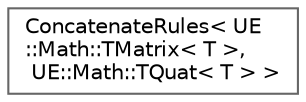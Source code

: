 digraph "Graphical Class Hierarchy"
{
 // INTERACTIVE_SVG=YES
 // LATEX_PDF_SIZE
  bgcolor="transparent";
  edge [fontname=Helvetica,fontsize=10,labelfontname=Helvetica,labelfontsize=10];
  node [fontname=Helvetica,fontsize=10,shape=box,height=0.2,width=0.4];
  rankdir="LR";
  Node0 [id="Node000000",label="ConcatenateRules\< UE\l::Math::TMatrix\< T \>,\l UE::Math::TQuat\< T \> \>",height=0.2,width=0.4,color="grey40", fillcolor="white", style="filled",URL="$db/dd7/structConcatenateRules_3_01UE_1_1Math_1_1TMatrix_3_01T_01_4_00_01UE_1_1Math_1_1TQuat_3_01T_01_4_01_4.html",tooltip=" "];
}

